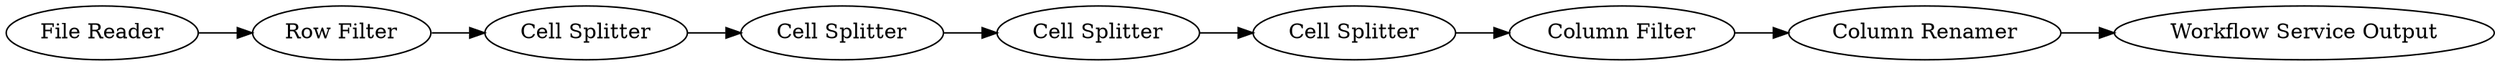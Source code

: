 digraph {
	13 -> 89
	7 -> 8
	16 -> 13
	8 -> 10
	15 -> 16
	11 -> 14
	14 -> 15
	10 -> 11
	16 [label="Column Filter"]
	13 [label="Column Renamer"]
	7 [label="File Reader"]
	89 [label="Workflow Service Output"]
	11 [label="Cell Splitter"]
	8 [label="Row Filter"]
	15 [label="Cell Splitter"]
	14 [label="Cell Splitter"]
	10 [label="Cell Splitter"]
	rankdir=LR
}
